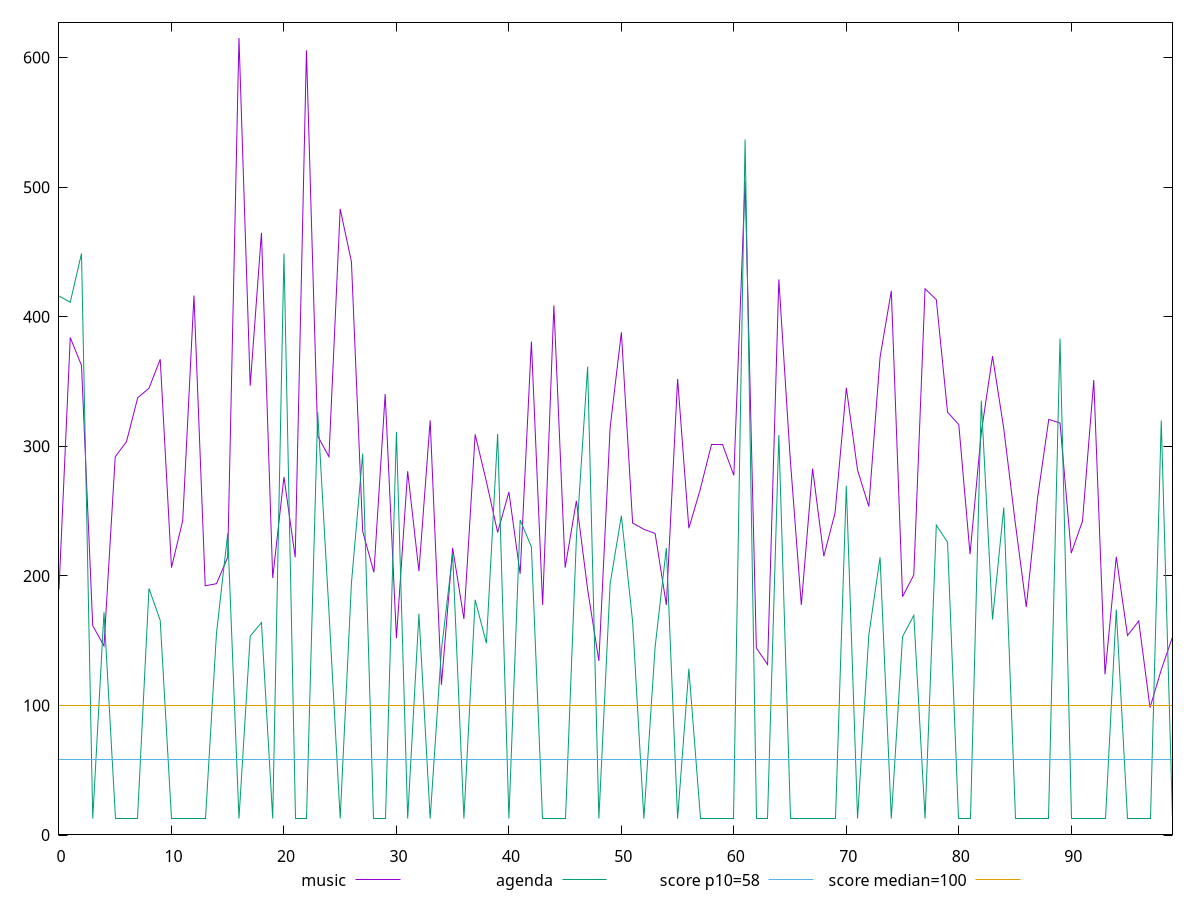 reset

$music <<EOF
0 189.60000000000002
1 384
2 362.4000000000008
3 161.60000000000002
4 146
5 292
6 303.6
7 337.6
8 344.8
9 367.20000000000005
10 206.39999999999964
11 242.79999999999964
12 416.40000000000003
13 192.4
14 193.99999999999966
15 214.4
16 615.2
17 346.8
18 464.8
19 198.4
20 276.40000000000003
21 214.40000000000072
22 605.6
23 308
24 292
25 483.1999999999993
26 442.4
27 234.4
28 202.8
29 340.39999999999964
30 152
31 280.8
32 203.60000000000002
33 320
34 116
35 221.60000000000002
36 166.8
37 309.20000000000005
38 272.8
39 233.60000000000002
40 264.8
41 201.60000000000002
42 380.8
43 177.60000000000002
44 408.80000000000075
45 206.4
46 258
47 189.60000000000002
48 134.4
49 314.40000000000003
50 388
51 240.79999999999927
52 236
53 232.8
54 177.60000000000002
55 352.00000000000074
56 236.79999999999927
57 266.40000000000003
58 301.6
59 301.6
60 277.6
61 504.8
62 144.4
63 131.6
64 428.80000000000075
65 292
66 177.60000000000036
67 282.8
68 215.20000000000002
69 248.80000000000038
70 345.1999999999997
71 281.6
72 253.60000000000002
73 368.8
74 420
75 184
76 200.80000000000075
77 421.60000000000076
78 413.20000000000005
79 326.40000000000003
80 316.8
81 216.8
82 310.8
83 369.6
84 313.6
85 242.4
86 176
87 260
88 320.8
89 318
90 217.59999999999928
91 242.4
92 351.20000000000005
93 124
94 214.8
95 154
96 165.19999999999928
97 98.4
98 127.60000000000001
99 152.8
EOF

$agenda <<EOF
0 416
1 411.1999999999993
2 448.8
3 12.8
4 172
5 12.8
6 12.8
7 12.8
8 190.4
9 165.60000000000002
10 12.8
11 12.8
12 12.8
13 12.8
14 155.60000000000002
15 232.8
16 12.8
17 153.60000000000002
18 164.00000000000074
19 12.8
20 448.8
21 12.8
22 12.8
23 326.40000000000003
24 172.8
25 12.8
26 194.4
27 294.40000000000146
28 12.8
29 12.8
30 311.20000000000005
31 12.8
32 170.8
33 12.8
34 142.79999999999927
35 216.8
36 12.8
37 181.60000000000002
38 148
39 309.6
40 12.8
41 243.20000000000002
42 222.4
43 12.8
44 12.8
45 12.8
46 228.8
47 361.6
48 12.8
49 194
50 246.4
51 164.8
52 12.8
53 145.20000000000002
54 221.60000000000002
55 12.8
56 128.4
57 12.8
58 12.8
59 12.8
60 12.8
61 536.8000000000001
62 12.8
63 12.8
64 308.8
65 12.8
66 12.8
67 12.8
68 12.8
69 12.8
70 269.6
71 12.8
72 154.4
73 214.4
74 12.8
75 153.20000000000002
76 169.59999999999928
77 12.8
78 239.20000000000002
79 226
80 12.8
81 12.8
82 335.20000000000005
83 166.4
84 252.8
85 12.8
86 12.8
87 12.8
88 12.8
89 383.20000000000005
90 12.8
91 12.8
92 12.8
93 12.8
94 174
95 12.8
96 12.8
97 12.8
98 320
99 12.8
EOF

set key outside below
set xrange [0:99]
set yrange [0.7519999999999989:627.248]
set trange [0.7519999999999989:627.248]
set terminal svg size 640, 520 enhanced background rgb 'white'
set output "reports/report_00027_2021-02-24T12-40-31.850Z/estimated-input-latency/comparison/line/0_vs_1.svg"

plot $music title "music" with line, \
     $agenda title "agenda" with line, \
     58 title "score p10=58", \
     100 title "score median=100"

reset
